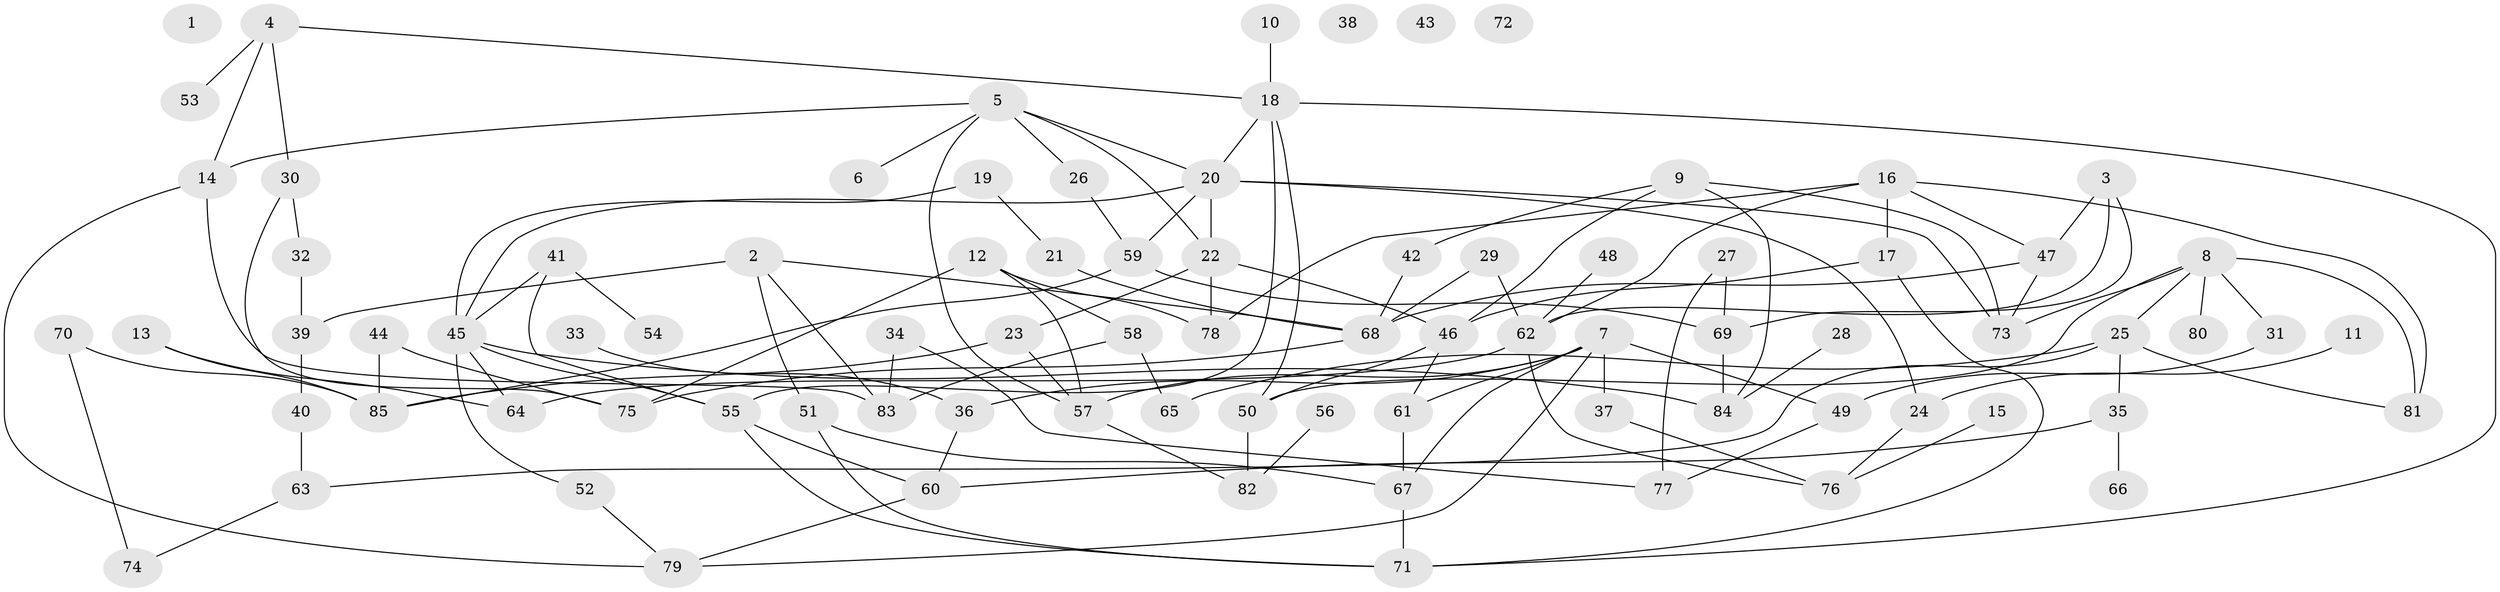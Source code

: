 // coarse degree distribution, {0: 0.0784313725490196, 1: 0.17647058823529413, 5: 0.13725490196078433, 4: 0.1568627450980392, 2: 0.23529411764705882, 7: 0.0392156862745098, 8: 0.0392156862745098, 6: 0.058823529411764705, 3: 0.058823529411764705, 13: 0.0196078431372549}
// Generated by graph-tools (version 1.1) at 2025/42/03/04/25 21:42:36]
// undirected, 85 vertices, 131 edges
graph export_dot {
graph [start="1"]
  node [color=gray90,style=filled];
  1;
  2;
  3;
  4;
  5;
  6;
  7;
  8;
  9;
  10;
  11;
  12;
  13;
  14;
  15;
  16;
  17;
  18;
  19;
  20;
  21;
  22;
  23;
  24;
  25;
  26;
  27;
  28;
  29;
  30;
  31;
  32;
  33;
  34;
  35;
  36;
  37;
  38;
  39;
  40;
  41;
  42;
  43;
  44;
  45;
  46;
  47;
  48;
  49;
  50;
  51;
  52;
  53;
  54;
  55;
  56;
  57;
  58;
  59;
  60;
  61;
  62;
  63;
  64;
  65;
  66;
  67;
  68;
  69;
  70;
  71;
  72;
  73;
  74;
  75;
  76;
  77;
  78;
  79;
  80;
  81;
  82;
  83;
  84;
  85;
  2 -- 39;
  2 -- 51;
  2 -- 68;
  2 -- 83;
  3 -- 47;
  3 -- 62;
  3 -- 69;
  4 -- 14;
  4 -- 18;
  4 -- 30;
  4 -- 53;
  5 -- 6;
  5 -- 14;
  5 -- 20;
  5 -- 22;
  5 -- 26;
  5 -- 57;
  7 -- 36;
  7 -- 37;
  7 -- 49;
  7 -- 57;
  7 -- 61;
  7 -- 67;
  7 -- 79;
  8 -- 25;
  8 -- 31;
  8 -- 50;
  8 -- 73;
  8 -- 80;
  8 -- 81;
  9 -- 42;
  9 -- 46;
  9 -- 73;
  9 -- 84;
  10 -- 18;
  11 -- 24;
  12 -- 57;
  12 -- 58;
  12 -- 75;
  12 -- 78;
  13 -- 64;
  13 -- 85;
  14 -- 79;
  14 -- 83;
  15 -- 76;
  16 -- 17;
  16 -- 47;
  16 -- 62;
  16 -- 78;
  16 -- 81;
  17 -- 46;
  17 -- 71;
  18 -- 20;
  18 -- 50;
  18 -- 55;
  18 -- 71;
  19 -- 21;
  19 -- 45;
  20 -- 22;
  20 -- 24;
  20 -- 45;
  20 -- 59;
  20 -- 73;
  21 -- 68;
  22 -- 23;
  22 -- 46;
  22 -- 78;
  23 -- 57;
  23 -- 85;
  24 -- 76;
  25 -- 35;
  25 -- 63;
  25 -- 65;
  25 -- 81;
  26 -- 59;
  27 -- 69;
  27 -- 77;
  28 -- 84;
  29 -- 62;
  29 -- 68;
  30 -- 32;
  30 -- 75;
  31 -- 49;
  32 -- 39;
  33 -- 36;
  34 -- 77;
  34 -- 83;
  35 -- 60;
  35 -- 66;
  36 -- 60;
  37 -- 76;
  39 -- 40;
  40 -- 63;
  41 -- 45;
  41 -- 54;
  41 -- 55;
  42 -- 68;
  44 -- 75;
  44 -- 85;
  45 -- 52;
  45 -- 55;
  45 -- 64;
  45 -- 84;
  46 -- 50;
  46 -- 61;
  47 -- 68;
  47 -- 73;
  48 -- 62;
  49 -- 77;
  50 -- 82;
  51 -- 67;
  51 -- 71;
  52 -- 79;
  55 -- 60;
  55 -- 71;
  56 -- 82;
  57 -- 82;
  58 -- 65;
  58 -- 83;
  59 -- 69;
  59 -- 85;
  60 -- 79;
  61 -- 67;
  62 -- 64;
  62 -- 76;
  63 -- 74;
  67 -- 71;
  68 -- 75;
  69 -- 84;
  70 -- 74;
  70 -- 85;
}
